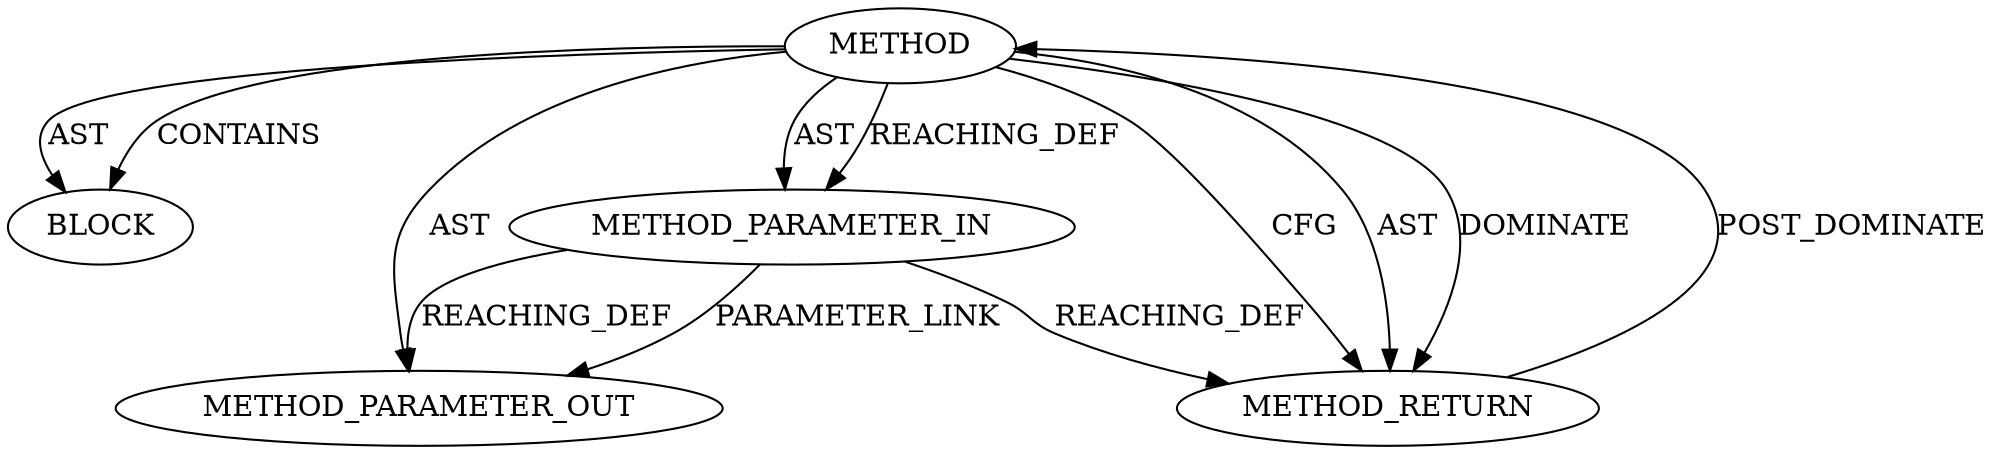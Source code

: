 digraph {
  12425 [label=BLOCK ORDER=1 ARGUMENT_INDEX=1 CODE="<empty>" TYPE_FULL_NAME="ANY"]
  13458 [label=METHOD_PARAMETER_OUT ORDER=1 CODE="p1" IS_VARIADIC=false TYPE_FULL_NAME="ANY" EVALUATION_STRATEGY="BY_VALUE" INDEX=1 NAME="p1"]
  12424 [label=METHOD_PARAMETER_IN ORDER=1 CODE="p1" IS_VARIADIC=false TYPE_FULL_NAME="ANY" EVALUATION_STRATEGY="BY_VALUE" INDEX=1 NAME="p1"]
  12423 [label=METHOD AST_PARENT_TYPE="NAMESPACE_BLOCK" AST_PARENT_FULL_NAME="<global>" ORDER=0 CODE="<empty>" FULL_NAME="crypto_aead_ivsize" IS_EXTERNAL=true FILENAME="<empty>" SIGNATURE="" NAME="crypto_aead_ivsize"]
  12426 [label=METHOD_RETURN ORDER=2 CODE="RET" TYPE_FULL_NAME="ANY" EVALUATION_STRATEGY="BY_VALUE"]
  12424 -> 13458 [label=REACHING_DEF VARIABLE="p1"]
  12424 -> 13458 [label=PARAMETER_LINK ]
  12423 -> 12424 [label=AST ]
  12423 -> 12426 [label=CFG ]
  12423 -> 12424 [label=REACHING_DEF VARIABLE=""]
  12423 -> 12425 [label=AST ]
  12423 -> 12426 [label=AST ]
  12426 -> 12423 [label=POST_DOMINATE ]
  12423 -> 12425 [label=CONTAINS ]
  12423 -> 12426 [label=DOMINATE ]
  12424 -> 12426 [label=REACHING_DEF VARIABLE="p1"]
  12423 -> 13458 [label=AST ]
}
